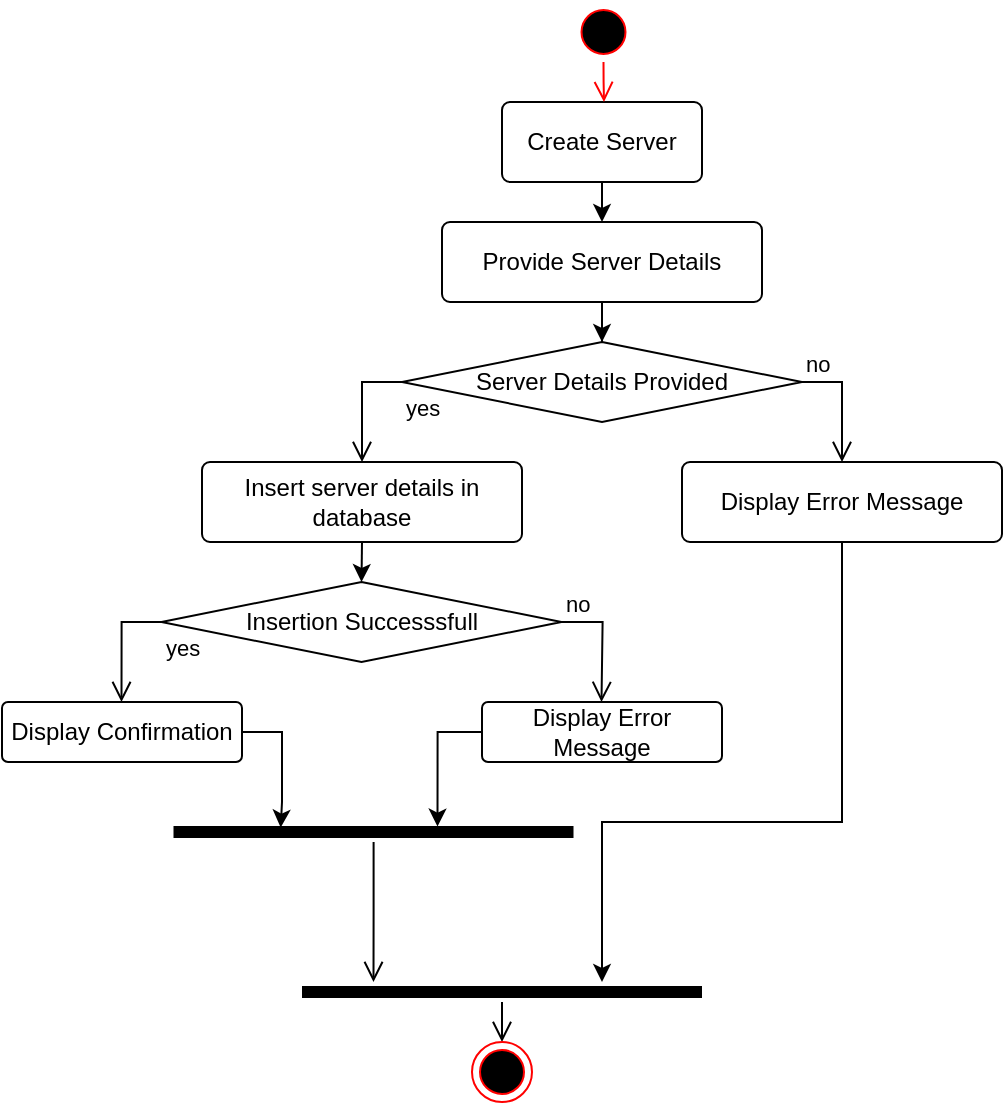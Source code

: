<mxfile version="23.1.5" type="github">
  <diagram name="Page-1" id="9QV3iul0QTHhbR3dxzKv">
    <mxGraphModel dx="1071" dy="540" grid="1" gridSize="10" guides="1" tooltips="1" connect="1" arrows="1" fold="1" page="1" pageScale="1" pageWidth="827" pageHeight="1169" math="0" shadow="0">
      <root>
        <mxCell id="0" />
        <mxCell id="1" parent="0" />
        <mxCell id="zqjizlh5Z3Xi-svt179I-27" style="edgeStyle=orthogonalEdgeStyle;rounded=0;orthogonalLoop=1;jettySize=auto;html=1;exitX=0.5;exitY=1;exitDx=0;exitDy=0;entryX=0.5;entryY=0;entryDx=0;entryDy=0;" edge="1" parent="1" source="zqjizlh5Z3Xi-svt179I-3" target="zqjizlh5Z3Xi-svt179I-4">
          <mxGeometry relative="1" as="geometry" />
        </mxCell>
        <mxCell id="zqjizlh5Z3Xi-svt179I-3" value="Create Server" style="rounded=1;arcSize=10;whiteSpace=wrap;html=1;align=center;" vertex="1" parent="1">
          <mxGeometry x="370" y="60" width="100" height="40" as="geometry" />
        </mxCell>
        <mxCell id="zqjizlh5Z3Xi-svt179I-11" value="" style="edgeStyle=orthogonalEdgeStyle;rounded=0;orthogonalLoop=1;jettySize=auto;html=1;" edge="1" parent="1" source="zqjizlh5Z3Xi-svt179I-4" target="zqjizlh5Z3Xi-svt179I-5">
          <mxGeometry relative="1" as="geometry" />
        </mxCell>
        <mxCell id="zqjizlh5Z3Xi-svt179I-4" value="Provide Server Details" style="rounded=1;arcSize=10;whiteSpace=wrap;html=1;align=center;" vertex="1" parent="1">
          <mxGeometry x="340" y="120" width="160" height="40" as="geometry" />
        </mxCell>
        <mxCell id="zqjizlh5Z3Xi-svt179I-5" value="Server Details Provided" style="rhombus;whiteSpace=wrap;html=1;fontColor=#000000;fillColor=#FFFFFF;strokeColor=#000000;" vertex="1" parent="1">
          <mxGeometry x="320" y="180" width="200" height="40" as="geometry" />
        </mxCell>
        <mxCell id="zqjizlh5Z3Xi-svt179I-6" value="no" style="edgeStyle=orthogonalEdgeStyle;html=1;align=left;verticalAlign=bottom;endArrow=open;endSize=8;strokeColor=#000000;rounded=0;entryX=0.5;entryY=0;entryDx=0;entryDy=0;exitX=1;exitY=0.5;exitDx=0;exitDy=0;" edge="1" source="zqjizlh5Z3Xi-svt179I-5" parent="1" target="zqjizlh5Z3Xi-svt179I-9">
          <mxGeometry x="-1" relative="1" as="geometry">
            <mxPoint x="500" y="210" as="targetPoint" />
          </mxGeometry>
        </mxCell>
        <mxCell id="zqjizlh5Z3Xi-svt179I-7" value="yes" style="edgeStyle=orthogonalEdgeStyle;html=1;align=left;verticalAlign=top;endArrow=open;endSize=8;strokeColor=#000000;rounded=0;entryX=0.5;entryY=0;entryDx=0;entryDy=0;" edge="1" source="zqjizlh5Z3Xi-svt179I-5" parent="1" target="zqjizlh5Z3Xi-svt179I-8">
          <mxGeometry x="-1" relative="1" as="geometry">
            <mxPoint x="360" y="290" as="targetPoint" />
            <Array as="points">
              <mxPoint x="300" y="200" />
            </Array>
          </mxGeometry>
        </mxCell>
        <mxCell id="zqjizlh5Z3Xi-svt179I-28" style="edgeStyle=orthogonalEdgeStyle;rounded=0;orthogonalLoop=1;jettySize=auto;html=1;exitX=0.5;exitY=1;exitDx=0;exitDy=0;entryX=0.5;entryY=0;entryDx=0;entryDy=0;" edge="1" parent="1" source="zqjizlh5Z3Xi-svt179I-8" target="zqjizlh5Z3Xi-svt179I-12">
          <mxGeometry relative="1" as="geometry" />
        </mxCell>
        <mxCell id="zqjizlh5Z3Xi-svt179I-8" value="Insert server details in database" style="rounded=1;arcSize=10;whiteSpace=wrap;html=1;align=center;" vertex="1" parent="1">
          <mxGeometry x="220" y="240" width="160" height="40" as="geometry" />
        </mxCell>
        <mxCell id="zqjizlh5Z3Xi-svt179I-9" value="Display Error Message" style="rounded=1;arcSize=10;whiteSpace=wrap;html=1;align=center;" vertex="1" parent="1">
          <mxGeometry x="460" y="240" width="160" height="40" as="geometry" />
        </mxCell>
        <mxCell id="zqjizlh5Z3Xi-svt179I-12" value="Insertion Successsfull" style="rhombus;whiteSpace=wrap;html=1;fontColor=#000000;fillColor=#FFFFFF;strokeColor=#000000;" vertex="1" parent="1">
          <mxGeometry x="199.75" y="300" width="200" height="40" as="geometry" />
        </mxCell>
        <mxCell id="zqjizlh5Z3Xi-svt179I-13" value="no" style="edgeStyle=orthogonalEdgeStyle;html=1;align=left;verticalAlign=bottom;endArrow=open;endSize=8;strokeColor=#000000;rounded=0;entryX=0.5;entryY=0;entryDx=0;entryDy=0;exitX=1;exitY=0.5;exitDx=0;exitDy=0;" edge="1" parent="1" source="zqjizlh5Z3Xi-svt179I-12">
          <mxGeometry x="-1" relative="1" as="geometry">
            <mxPoint x="419.75" y="360" as="targetPoint" />
          </mxGeometry>
        </mxCell>
        <mxCell id="zqjizlh5Z3Xi-svt179I-14" value="yes" style="edgeStyle=orthogonalEdgeStyle;html=1;align=left;verticalAlign=top;endArrow=open;endSize=8;strokeColor=#000000;rounded=0;entryX=0.5;entryY=0;entryDx=0;entryDy=0;" edge="1" parent="1" source="zqjizlh5Z3Xi-svt179I-12">
          <mxGeometry x="-1" relative="1" as="geometry">
            <mxPoint x="179.75" y="360" as="targetPoint" />
            <Array as="points">
              <mxPoint x="179.75" y="320" />
            </Array>
          </mxGeometry>
        </mxCell>
        <mxCell id="zqjizlh5Z3Xi-svt179I-21" value="" style="ellipse;html=1;shape=startState;fillColor=#000000;strokeColor=#ff0000;" vertex="1" parent="1">
          <mxGeometry x="405.75" y="10" width="30" height="30" as="geometry" />
        </mxCell>
        <mxCell id="zqjizlh5Z3Xi-svt179I-22" value="" style="edgeStyle=orthogonalEdgeStyle;html=1;verticalAlign=bottom;endArrow=open;endSize=8;strokeColor=#ff0000;rounded=0;" edge="1" source="zqjizlh5Z3Xi-svt179I-21" parent="1">
          <mxGeometry relative="1" as="geometry">
            <mxPoint x="421" y="60" as="targetPoint" />
          </mxGeometry>
        </mxCell>
        <mxCell id="zqjizlh5Z3Xi-svt179I-29" value="Display Confirmation" style="rounded=1;arcSize=10;whiteSpace=wrap;html=1;align=center;" vertex="1" parent="1">
          <mxGeometry x="120" y="360" width="120" height="30" as="geometry" />
        </mxCell>
        <mxCell id="zqjizlh5Z3Xi-svt179I-30" value="Display Error Message" style="rounded=1;arcSize=10;whiteSpace=wrap;html=1;align=center;" vertex="1" parent="1">
          <mxGeometry x="360" y="360" width="120" height="30" as="geometry" />
        </mxCell>
        <mxCell id="zqjizlh5Z3Xi-svt179I-35" value="" style="shape=line;html=1;strokeWidth=6;strokeColor=#000000;" vertex="1" parent="1">
          <mxGeometry x="205.75" y="420" width="200" height="10" as="geometry" />
        </mxCell>
        <mxCell id="zqjizlh5Z3Xi-svt179I-36" value="" style="edgeStyle=orthogonalEdgeStyle;html=1;verticalAlign=bottom;endArrow=open;endSize=8;strokeColor=#000000;rounded=0;" edge="1" source="zqjizlh5Z3Xi-svt179I-35" parent="1">
          <mxGeometry relative="1" as="geometry">
            <mxPoint x="305.75" y="500" as="targetPoint" />
          </mxGeometry>
        </mxCell>
        <mxCell id="zqjizlh5Z3Xi-svt179I-39" style="edgeStyle=orthogonalEdgeStyle;rounded=0;orthogonalLoop=1;jettySize=auto;html=1;exitX=1;exitY=0.5;exitDx=0;exitDy=0;entryX=0.268;entryY=0.279;entryDx=0;entryDy=0;entryPerimeter=0;" edge="1" parent="1" source="zqjizlh5Z3Xi-svt179I-29" target="zqjizlh5Z3Xi-svt179I-35">
          <mxGeometry relative="1" as="geometry" />
        </mxCell>
        <mxCell id="zqjizlh5Z3Xi-svt179I-40" style="edgeStyle=orthogonalEdgeStyle;rounded=0;orthogonalLoop=1;jettySize=auto;html=1;exitX=0;exitY=0.5;exitDx=0;exitDy=0;entryX=0.66;entryY=0.23;entryDx=0;entryDy=0;entryPerimeter=0;" edge="1" parent="1" source="zqjizlh5Z3Xi-svt179I-30" target="zqjizlh5Z3Xi-svt179I-35">
          <mxGeometry relative="1" as="geometry" />
        </mxCell>
        <mxCell id="zqjizlh5Z3Xi-svt179I-41" value="" style="shape=line;html=1;strokeWidth=6;strokeColor=#000000;" vertex="1" parent="1">
          <mxGeometry x="270" y="500" width="200" height="10" as="geometry" />
        </mxCell>
        <mxCell id="zqjizlh5Z3Xi-svt179I-42" value="" style="edgeStyle=orthogonalEdgeStyle;html=1;verticalAlign=bottom;endArrow=open;endSize=8;strokeColor=#000000;rounded=0;" edge="1" parent="1" source="zqjizlh5Z3Xi-svt179I-41">
          <mxGeometry relative="1" as="geometry">
            <mxPoint x="370" y="530" as="targetPoint" />
          </mxGeometry>
        </mxCell>
        <mxCell id="zqjizlh5Z3Xi-svt179I-43" value="" style="ellipse;html=1;shape=endState;fillColor=#000000;strokeColor=#ff0000;" vertex="1" parent="1">
          <mxGeometry x="355" y="530" width="30" height="30" as="geometry" />
        </mxCell>
        <mxCell id="zqjizlh5Z3Xi-svt179I-45" style="edgeStyle=orthogonalEdgeStyle;rounded=0;orthogonalLoop=1;jettySize=auto;html=1;exitX=0.5;exitY=1;exitDx=0;exitDy=0;" edge="1" parent="1" source="zqjizlh5Z3Xi-svt179I-9">
          <mxGeometry relative="1" as="geometry">
            <mxPoint x="420" y="500" as="targetPoint" />
            <Array as="points">
              <mxPoint x="540" y="420" />
              <mxPoint x="420" y="420" />
            </Array>
          </mxGeometry>
        </mxCell>
      </root>
    </mxGraphModel>
  </diagram>
</mxfile>
